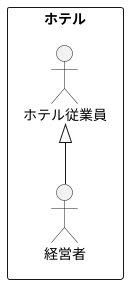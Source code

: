 @startuml ユースケース図
' left to right direction
rectangle ホテル{
actor ホテル従業員
actor 経営者
}
ホテル従業員<|-- 経営者
@enduml